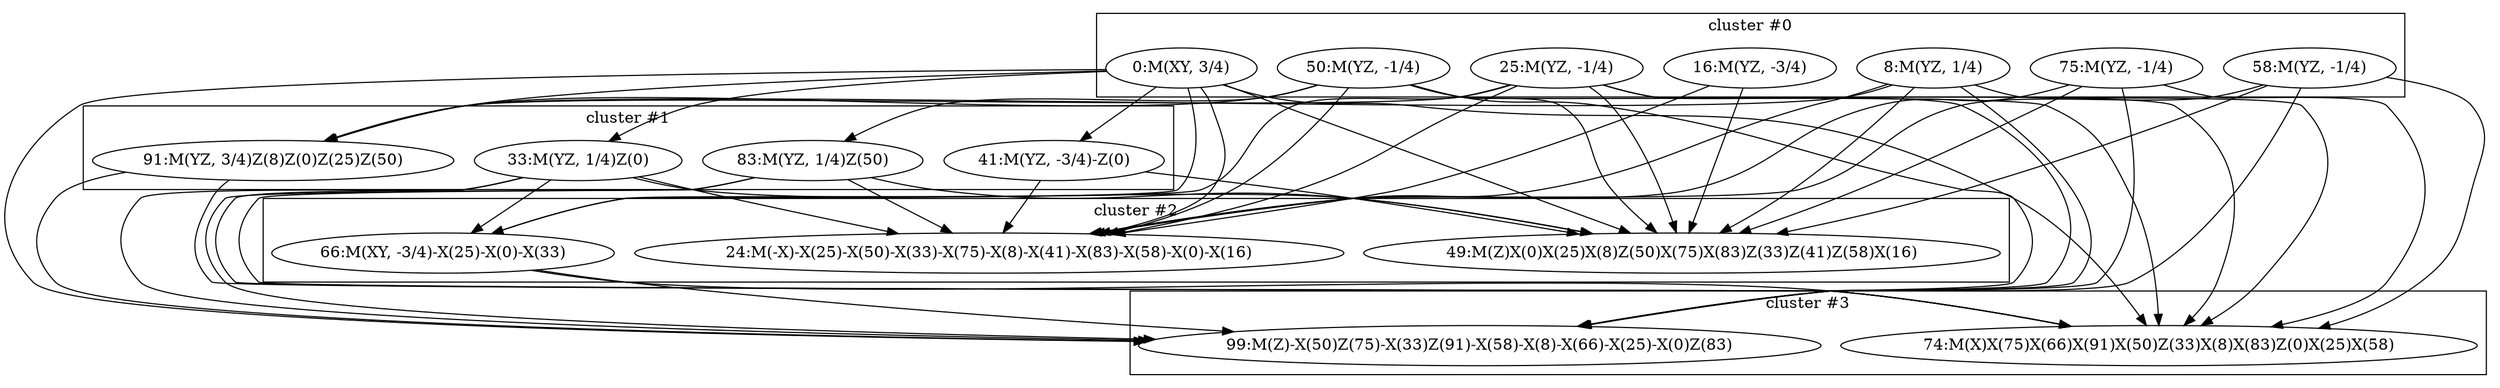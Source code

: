 digraph {
	subgraph cluster_0 {
		0 [label="0:M(XY, 3/4)"]
		8 [label="8:M(YZ, 1/4)"]
		75 [label="75:M(YZ, -1/4)"]
		16 [label="16:M(YZ, -3/4)"]
		50 [label="50:M(YZ, -1/4)"]
		25 [label="25:M(YZ, -1/4)"]
		58 [label="58:M(YZ, -1/4)"]
		label="cluster #0"
	}
	subgraph cluster_1 {
		33 [label="33:M(YZ, 1/4)Z(0)"]
		41 [label="41:M(YZ, -3/4)-Z(0)"]
		83 [label="83:M(YZ, 1/4)Z(50)"]
		91 [label="91:M(YZ, 3/4)Z(8)Z(0)Z(25)Z(50)"]
		label="cluster #1"
	}
	subgraph cluster_2 {
		66 [label="66:M(XY, -3/4)-X(25)-X(0)-X(33)"]
		49 [label="49:M(Z)X(0)X(25)X(8)Z(50)X(75)X(83)Z(33)Z(41)Z(58)X(16)"]
		24 [label="24:M(-X)-X(25)-X(50)-X(33)-X(75)-X(8)-X(41)-X(83)-X(58)-X(0)-X(16)"]
		label="cluster #2"
	}
	subgraph cluster_3 {
		99 [label="99:M(Z)-X(50)Z(75)-X(33)Z(91)-X(58)-X(8)-X(66)-X(25)-X(0)Z(83)"]
		74 [label="74:M(X)X(75)X(66)X(91)X(50)Z(33)X(8)X(83)Z(0)X(25)X(58)"]
		label="cluster #3"
	}
	25 -> 24
	50 -> 24
	33 -> 24
	75 -> 24
	8 -> 24
	41 -> 24
	83 -> 24
	58 -> 24
	0 -> 24
	16 -> 24
	0 -> 33
	0 -> 41
	0 -> 49
	25 -> 49
	8 -> 49
	50 -> 49
	75 -> 49
	83 -> 49
	33 -> 49
	41 -> 49
	58 -> 49
	16 -> 49
	25 -> 66
	0 -> 66
	33 -> 66
	75 -> 74
	66 -> 74
	91 -> 74
	50 -> 74
	33 -> 74
	8 -> 74
	83 -> 74
	0 -> 74
	25 -> 74
	58 -> 74
	50 -> 83
	8 -> 91
	0 -> 91
	25 -> 91
	50 -> 91
	50 -> 99
	75 -> 99
	33 -> 99
	91 -> 99
	58 -> 99
	8 -> 99
	66 -> 99
	25 -> 99
	0 -> 99
	83 -> 99
}
